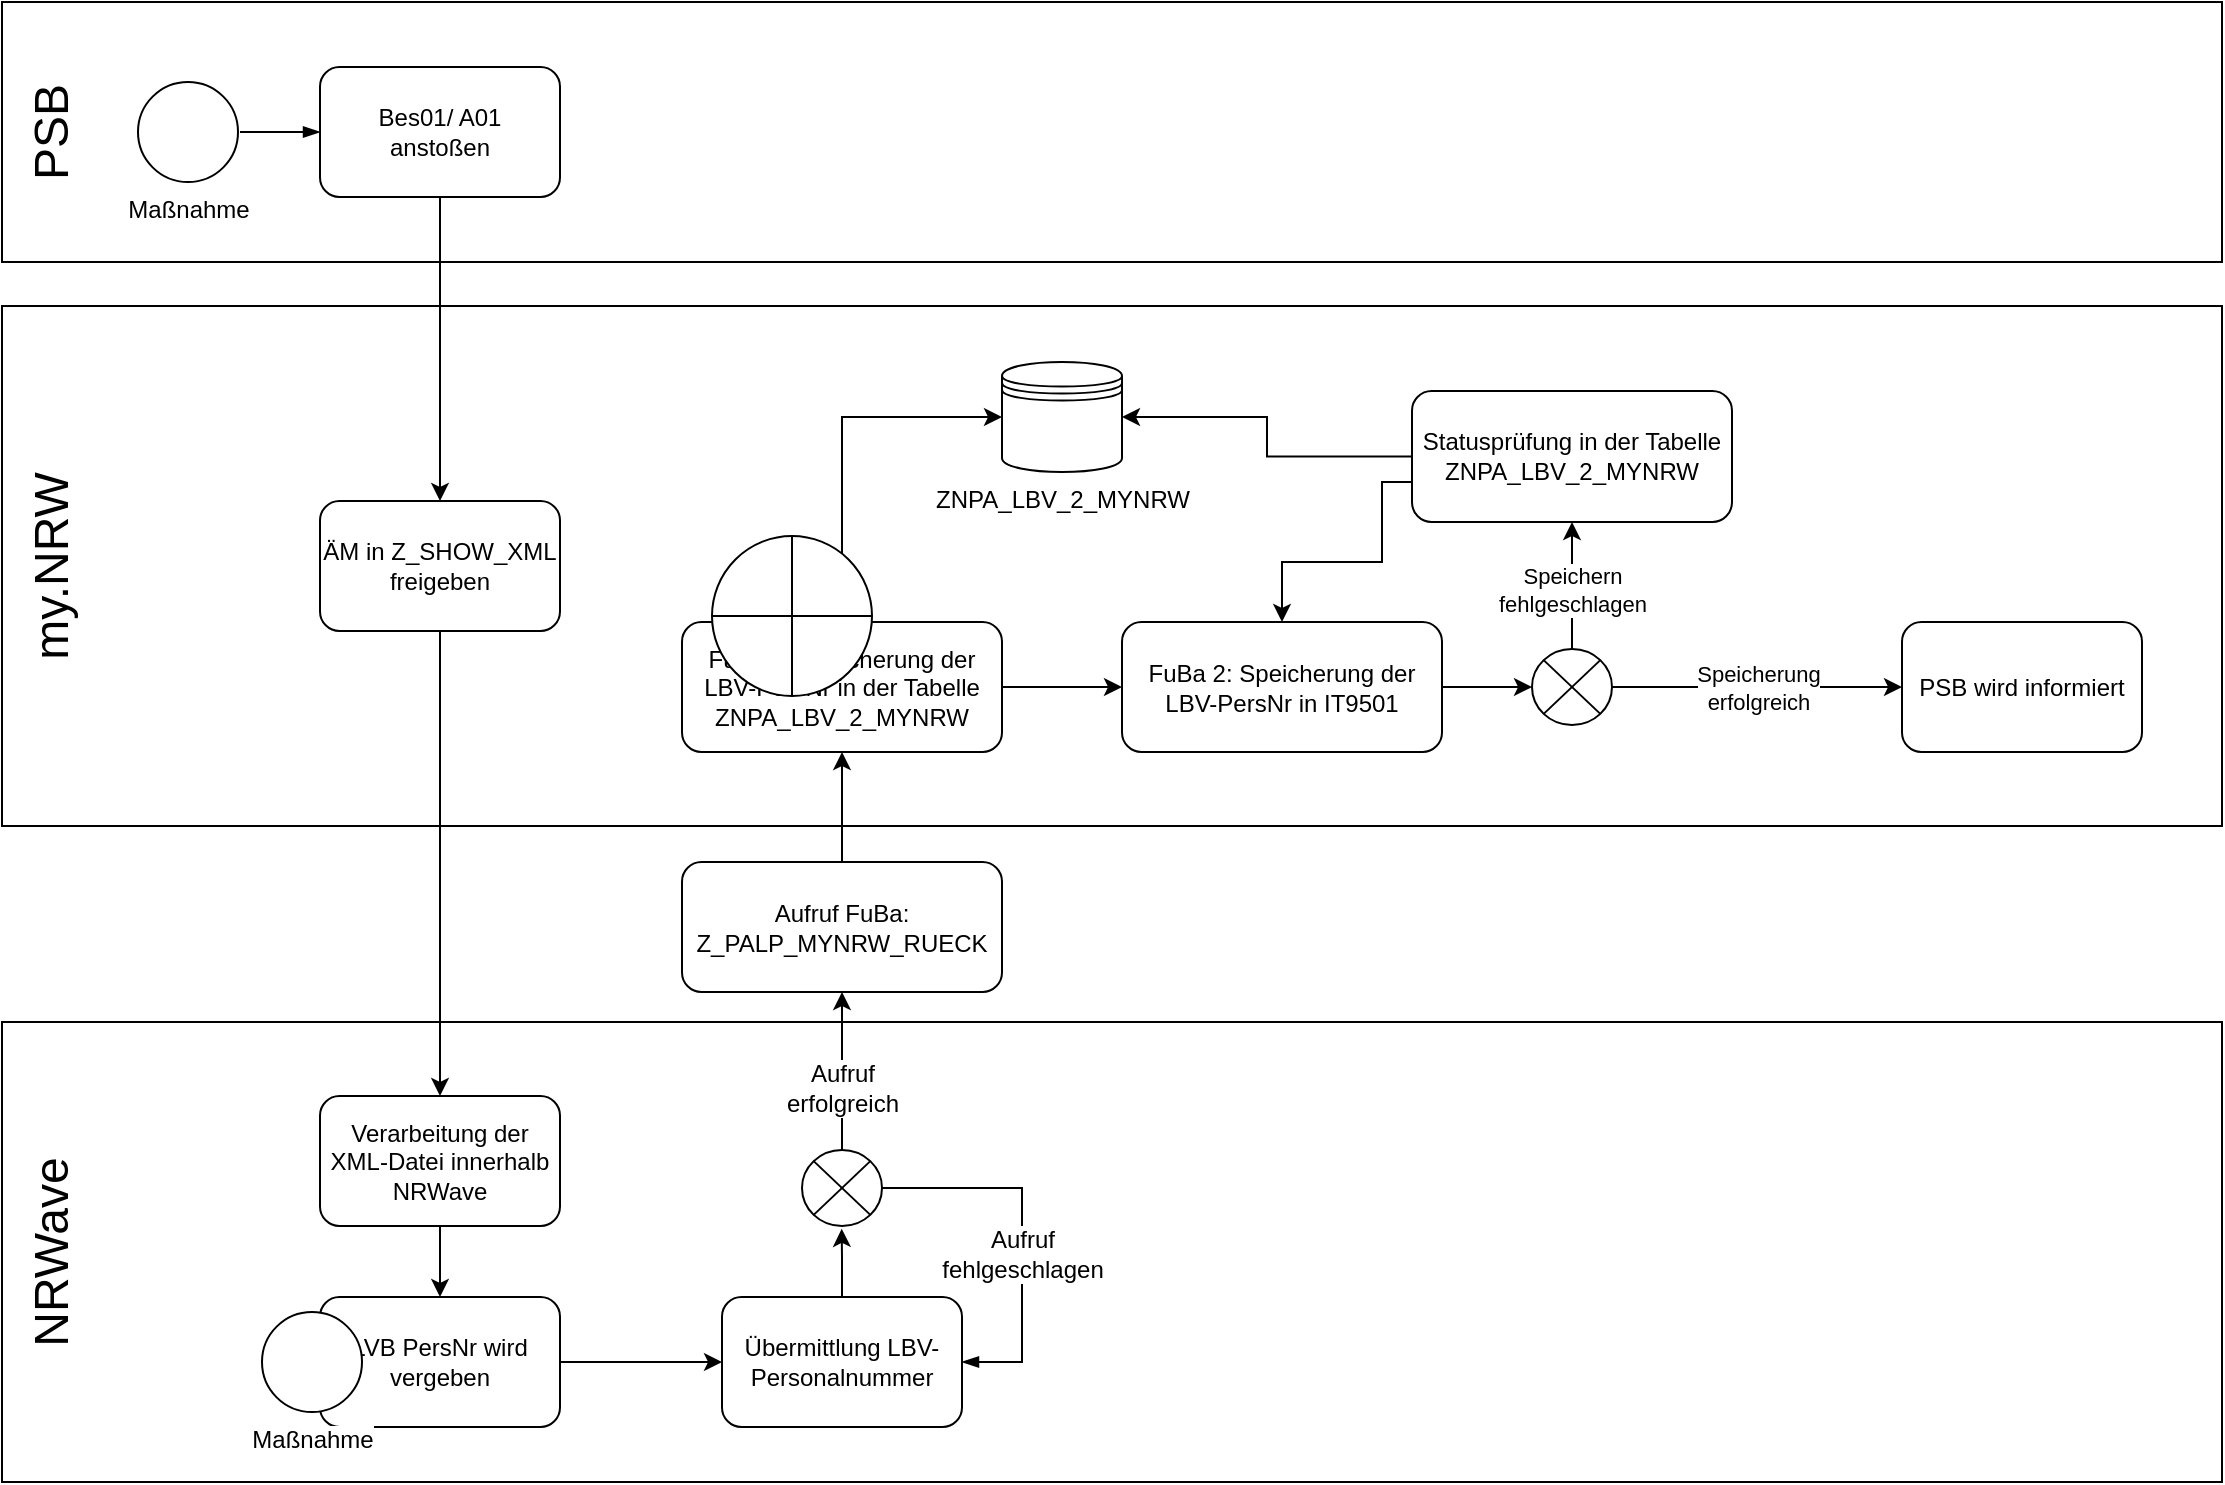 <mxfile version="24.4.4" type="github">
  <diagram name="Page-1" id="2a216829-ef6e-dabb-86c1-c78162f3ba2b">
    <mxGraphModel dx="1678" dy="-176" grid="1" gridSize="10" guides="1" tooltips="1" connect="1" arrows="1" fold="1" page="1" pageScale="1" pageWidth="850" pageHeight="1100" background="none" math="0" shadow="0">
      <root>
        <mxCell id="0" />
        <mxCell id="1" parent="0" />
        <mxCell id="rfxDV2EknZkREh7y6ZBy-1" value="" style="rounded=0;whiteSpace=wrap;html=1;" vertex="1" parent="1">
          <mxGeometry x="30" y="1272" width="1110" height="260" as="geometry" />
        </mxCell>
        <mxCell id="rfxDV2EknZkREh7y6ZBy-3" value="" style="rounded=0;whiteSpace=wrap;html=1;" vertex="1" parent="1">
          <mxGeometry x="30" y="1630" width="1110" height="230" as="geometry" />
        </mxCell>
        <mxCell id="rfxDV2EknZkREh7y6ZBy-2" value="&lt;font style=&quot;font-size: 24px;&quot;&gt;NRWave&lt;/font&gt;" style="text;html=1;align=center;verticalAlign=middle;whiteSpace=wrap;rounded=0;rotation=-90;" vertex="1" parent="1">
          <mxGeometry x="-30" y="1730" width="170" height="30" as="geometry" />
        </mxCell>
        <mxCell id="rfxDV2EknZkREh7y6ZBy-5" value="&lt;font style=&quot;font-size: 24px;&quot;&gt;my.NRW&lt;/font&gt;" style="text;html=1;align=center;verticalAlign=middle;whiteSpace=wrap;rounded=0;rotation=-90;" vertex="1" parent="1">
          <mxGeometry x="-30" y="1387" width="170" height="30" as="geometry" />
        </mxCell>
        <mxCell id="rfxDV2EknZkREh7y6ZBy-6" value="" style="rounded=0;whiteSpace=wrap;html=1;" vertex="1" parent="1">
          <mxGeometry x="30" y="1120" width="1110" height="130" as="geometry" />
        </mxCell>
        <mxCell id="rfxDV2EknZkREh7y6ZBy-7" value="&lt;font style=&quot;font-size: 24px;&quot;&gt;PSB&lt;/font&gt;" style="text;html=1;align=center;verticalAlign=middle;whiteSpace=wrap;rounded=0;rotation=-90;" vertex="1" parent="1">
          <mxGeometry y="1170" width="110" height="30" as="geometry" />
        </mxCell>
        <mxCell id="rfxDV2EknZkREh7y6ZBy-8" value="Maßnahme" style="shape=mxgraph.bpmn.shape;html=1;verticalLabelPosition=bottom;labelBackgroundColor=#ffffff;verticalAlign=top;perimeter=ellipsePerimeter;outline=standard;symbol=general;" vertex="1" parent="1">
          <mxGeometry x="98" y="1160" width="50" height="50" as="geometry" />
        </mxCell>
        <mxCell id="rfxDV2EknZkREh7y6ZBy-13" style="edgeStyle=orthogonalEdgeStyle;rounded=0;orthogonalLoop=1;jettySize=auto;html=1;" edge="1" parent="1" source="rfxDV2EknZkREh7y6ZBy-10" target="rfxDV2EknZkREh7y6ZBy-12">
          <mxGeometry relative="1" as="geometry" />
        </mxCell>
        <mxCell id="rfxDV2EknZkREh7y6ZBy-10" value="Bes01/ A01&lt;div&gt;anstoßen&lt;/div&gt;" style="shape=ext;rounded=1;html=1;whiteSpace=wrap;" vertex="1" parent="1">
          <mxGeometry x="189" y="1152.5" width="120" height="65" as="geometry" />
        </mxCell>
        <mxCell id="rfxDV2EknZkREh7y6ZBy-11" value="" style="edgeStyle=elbowEdgeStyle;fontSize=12;html=1;endArrow=blockThin;endFill=1;rounded=0;" edge="1" parent="1">
          <mxGeometry width="160" relative="1" as="geometry">
            <mxPoint x="149" y="1185" as="sourcePoint" />
            <mxPoint x="189" y="1185" as="targetPoint" />
          </mxGeometry>
        </mxCell>
        <mxCell id="rfxDV2EknZkREh7y6ZBy-12" value="ÄM in Z_SHOW_XML freigeben" style="shape=ext;rounded=1;html=1;whiteSpace=wrap;" vertex="1" parent="1">
          <mxGeometry x="189" y="1369.5" width="120" height="65" as="geometry" />
        </mxCell>
        <mxCell id="rfxDV2EknZkREh7y6ZBy-61" style="edgeStyle=orthogonalEdgeStyle;rounded=0;orthogonalLoop=1;jettySize=auto;html=1;" edge="1" parent="1" source="rfxDV2EknZkREh7y6ZBy-14" target="rfxDV2EknZkREh7y6ZBy-60">
          <mxGeometry relative="1" as="geometry" />
        </mxCell>
        <mxCell id="rfxDV2EknZkREh7y6ZBy-14" value="Verarbeitung der XML-Datei innerhalb NRWave" style="shape=ext;rounded=1;html=1;whiteSpace=wrap;" vertex="1" parent="1">
          <mxGeometry x="189" y="1667" width="120" height="65" as="geometry" />
        </mxCell>
        <mxCell id="rfxDV2EknZkREh7y6ZBy-19" value="" style="edgeStyle=orthogonalEdgeStyle;rounded=0;orthogonalLoop=1;jettySize=auto;html=1;entryX=0.5;entryY=0;entryDx=0;entryDy=0;" edge="1" parent="1" source="rfxDV2EknZkREh7y6ZBy-12" target="rfxDV2EknZkREh7y6ZBy-14">
          <mxGeometry relative="1" as="geometry">
            <mxPoint x="249" y="1435" as="sourcePoint" />
            <mxPoint x="249" y="1570.0" as="targetPoint" />
          </mxGeometry>
        </mxCell>
        <mxCell id="rfxDV2EknZkREh7y6ZBy-28" style="edgeStyle=orthogonalEdgeStyle;rounded=0;orthogonalLoop=1;jettySize=auto;html=1;entryX=0.496;entryY=1.037;entryDx=0;entryDy=0;entryPerimeter=0;" edge="1" parent="1" source="rfxDV2EknZkREh7y6ZBy-23" target="rfxDV2EknZkREh7y6ZBy-70">
          <mxGeometry relative="1" as="geometry">
            <mxPoint x="450" y="1738" as="targetPoint" />
          </mxGeometry>
        </mxCell>
        <mxCell id="rfxDV2EknZkREh7y6ZBy-23" value="Übermittlung LBV-Personalnummer" style="shape=ext;rounded=1;html=1;whiteSpace=wrap;" vertex="1" parent="1">
          <mxGeometry x="390" y="1767.5" width="120" height="65" as="geometry" />
        </mxCell>
        <mxCell id="rfxDV2EknZkREh7y6ZBy-34" style="edgeStyle=orthogonalEdgeStyle;rounded=0;orthogonalLoop=1;jettySize=auto;html=1;entryX=0.5;entryY=1;entryDx=0;entryDy=0;exitX=0.5;exitY=0;exitDx=0;exitDy=0;exitPerimeter=0;" edge="1" parent="1" source="rfxDV2EknZkREh7y6ZBy-70" target="rfxDV2EknZkREh7y6ZBy-33">
          <mxGeometry relative="1" as="geometry">
            <mxPoint x="450" y="1688" as="sourcePoint" />
          </mxGeometry>
        </mxCell>
        <mxCell id="rfxDV2EknZkREh7y6ZBy-37" value="&lt;font style=&quot;font-size: 12px;&quot;&gt;Aufruf&lt;/font&gt;&lt;div style=&quot;font-size: 12px;&quot;&gt;&lt;font style=&quot;font-size: 12px;&quot;&gt;erfolgreich&lt;/font&gt;&lt;/div&gt;" style="edgeLabel;html=1;align=center;verticalAlign=middle;resizable=0;points=[];" vertex="1" connectable="0" parent="rfxDV2EknZkREh7y6ZBy-34">
          <mxGeometry x="0.094" y="-2" relative="1" as="geometry">
            <mxPoint x="-2" y="12" as="offset" />
          </mxGeometry>
        </mxCell>
        <mxCell id="rfxDV2EknZkREh7y6ZBy-31" value="Aufruf&lt;div&gt;fehlgeschlagen&lt;/div&gt;" style="edgeStyle=elbowEdgeStyle;fontSize=12;html=1;endArrow=blockThin;endFill=1;rounded=0;entryX=1;entryY=0.5;entryDx=0;entryDy=0;exitX=1;exitY=0.5;exitDx=0;exitDy=0;exitPerimeter=0;" edge="1" parent="1" source="rfxDV2EknZkREh7y6ZBy-70" target="rfxDV2EknZkREh7y6ZBy-23">
          <mxGeometry x="0.104" width="160" relative="1" as="geometry">
            <mxPoint x="474" y="1713" as="sourcePoint" />
            <mxPoint x="634" y="1713" as="targetPoint" />
            <Array as="points">
              <mxPoint x="540" y="1758" />
            </Array>
            <mxPoint as="offset" />
          </mxGeometry>
        </mxCell>
        <mxCell id="rfxDV2EknZkREh7y6ZBy-42" style="edgeStyle=orthogonalEdgeStyle;rounded=0;orthogonalLoop=1;jettySize=auto;html=1;entryX=0.5;entryY=1;entryDx=0;entryDy=0;" edge="1" parent="1" source="rfxDV2EknZkREh7y6ZBy-33" target="rfxDV2EknZkREh7y6ZBy-38">
          <mxGeometry relative="1" as="geometry" />
        </mxCell>
        <mxCell id="rfxDV2EknZkREh7y6ZBy-33" value="Aufruf FuBa: Z_PALP_MYNRW_RUECK" style="shape=ext;rounded=1;html=1;whiteSpace=wrap;" vertex="1" parent="1">
          <mxGeometry x="370" y="1550" width="160" height="65" as="geometry" />
        </mxCell>
        <mxCell id="rfxDV2EknZkREh7y6ZBy-43" style="edgeStyle=orthogonalEdgeStyle;rounded=0;orthogonalLoop=1;jettySize=auto;html=1;" edge="1" parent="1" source="rfxDV2EknZkREh7y6ZBy-38" target="rfxDV2EknZkREh7y6ZBy-39">
          <mxGeometry relative="1" as="geometry" />
        </mxCell>
        <mxCell id="rfxDV2EknZkREh7y6ZBy-38" value="FuBa 1: Speicherung der LBV-PersNr in der Tabelle ZNPA_LBV_2_MYNRW" style="shape=ext;rounded=1;html=1;whiteSpace=wrap;" vertex="1" parent="1">
          <mxGeometry x="370" y="1430" width="160" height="65" as="geometry" />
        </mxCell>
        <mxCell id="rfxDV2EknZkREh7y6ZBy-50" style="edgeStyle=orthogonalEdgeStyle;rounded=0;orthogonalLoop=1;jettySize=auto;html=1;entryX=0;entryY=0.5;entryDx=0;entryDy=0;entryPerimeter=0;" edge="1" parent="1" source="rfxDV2EknZkREh7y6ZBy-39" target="rfxDV2EknZkREh7y6ZBy-73">
          <mxGeometry relative="1" as="geometry">
            <mxPoint x="790" y="1462.5" as="targetPoint" />
          </mxGeometry>
        </mxCell>
        <mxCell id="rfxDV2EknZkREh7y6ZBy-39" value="FuBa 2: Speicherung der LBV-PersNr in IT9501" style="shape=ext;rounded=1;html=1;whiteSpace=wrap;" vertex="1" parent="1">
          <mxGeometry x="590" y="1430" width="160" height="65" as="geometry" />
        </mxCell>
        <mxCell id="rfxDV2EknZkREh7y6ZBy-41" value="ZNPA_LBV_2_MYNRW" style="shape=datastore;html=1;labelPosition=center;verticalLabelPosition=bottom;align=center;verticalAlign=top;" vertex="1" parent="1">
          <mxGeometry x="530" y="1300" width="60" height="55" as="geometry" />
        </mxCell>
        <mxCell id="rfxDV2EknZkREh7y6ZBy-46" style="edgeStyle=orthogonalEdgeStyle;rounded=0;orthogonalLoop=1;jettySize=auto;html=1;entryX=0;entryY=0.5;entryDx=0;entryDy=0;" edge="1" parent="1" source="rfxDV2EknZkREh7y6ZBy-38" target="rfxDV2EknZkREh7y6ZBy-41">
          <mxGeometry relative="1" as="geometry">
            <mxPoint x="450" y="1380" as="targetPoint" />
            <Array as="points">
              <mxPoint x="450" y="1328" />
            </Array>
          </mxGeometry>
        </mxCell>
        <mxCell id="rfxDV2EknZkREh7y6ZBy-52" style="edgeStyle=orthogonalEdgeStyle;rounded=0;orthogonalLoop=1;jettySize=auto;html=1;entryX=0.5;entryY=1;entryDx=0;entryDy=0;exitX=0.5;exitY=0;exitDx=0;exitDy=0;exitPerimeter=0;" edge="1" parent="1" source="rfxDV2EknZkREh7y6ZBy-73" target="rfxDV2EknZkREh7y6ZBy-51">
          <mxGeometry relative="1" as="geometry">
            <mxPoint x="815" y="1437.5" as="sourcePoint" />
          </mxGeometry>
        </mxCell>
        <mxCell id="rfxDV2EknZkREh7y6ZBy-53" value="Speichern&lt;div&gt;fehlgeschlagen&lt;/div&gt;" style="edgeLabel;html=1;align=center;verticalAlign=middle;resizable=0;points=[];" vertex="1" connectable="0" parent="rfxDV2EknZkREh7y6ZBy-52">
          <mxGeometry x="-0.078" relative="1" as="geometry">
            <mxPoint as="offset" />
          </mxGeometry>
        </mxCell>
        <mxCell id="rfxDV2EknZkREh7y6ZBy-65" value="Speicherung&lt;div&gt;erfolgreich&lt;/div&gt;" style="edgeStyle=orthogonalEdgeStyle;rounded=0;orthogonalLoop=1;jettySize=auto;html=1;entryX=0;entryY=0.5;entryDx=0;entryDy=0;exitX=1;exitY=0.5;exitDx=0;exitDy=0;exitPerimeter=0;" edge="1" parent="1" source="rfxDV2EknZkREh7y6ZBy-73" target="rfxDV2EknZkREh7y6ZBy-64">
          <mxGeometry relative="1" as="geometry">
            <mxPoint x="840" y="1462.5" as="sourcePoint" />
          </mxGeometry>
        </mxCell>
        <mxCell id="rfxDV2EknZkREh7y6ZBy-54" style="edgeStyle=orthogonalEdgeStyle;rounded=0;orthogonalLoop=1;jettySize=auto;html=1;entryX=0.5;entryY=0;entryDx=0;entryDy=0;" edge="1" parent="1" target="rfxDV2EknZkREh7y6ZBy-39">
          <mxGeometry relative="1" as="geometry">
            <mxPoint x="735" y="1350" as="sourcePoint" />
            <mxPoint x="590" y="1400" as="targetPoint" />
            <Array as="points">
              <mxPoint x="735" y="1360" />
              <mxPoint x="720" y="1360" />
              <mxPoint x="720" y="1400" />
              <mxPoint x="670" y="1400" />
            </Array>
          </mxGeometry>
        </mxCell>
        <mxCell id="rfxDV2EknZkREh7y6ZBy-57" style="edgeStyle=orthogonalEdgeStyle;rounded=0;orthogonalLoop=1;jettySize=auto;html=1;exitX=0;exitY=0.5;exitDx=0;exitDy=0;entryX=1;entryY=0.5;entryDx=0;entryDy=0;" edge="1" parent="1" source="rfxDV2EknZkREh7y6ZBy-51" target="rfxDV2EknZkREh7y6ZBy-41">
          <mxGeometry relative="1" as="geometry">
            <mxPoint x="677" y="1327.5" as="targetPoint" />
          </mxGeometry>
        </mxCell>
        <mxCell id="rfxDV2EknZkREh7y6ZBy-51" value="Statusprüfung in der Tabelle ZNPA_LBV_2_MYNRW" style="shape=ext;rounded=1;html=1;whiteSpace=wrap;" vertex="1" parent="1">
          <mxGeometry x="735" y="1314.5" width="160" height="65.5" as="geometry" />
        </mxCell>
        <mxCell id="rfxDV2EknZkREh7y6ZBy-62" style="edgeStyle=orthogonalEdgeStyle;rounded=0;orthogonalLoop=1;jettySize=auto;html=1;entryX=0;entryY=0.5;entryDx=0;entryDy=0;" edge="1" parent="1" source="rfxDV2EknZkREh7y6ZBy-60" target="rfxDV2EknZkREh7y6ZBy-23">
          <mxGeometry relative="1" as="geometry" />
        </mxCell>
        <mxCell id="rfxDV2EknZkREh7y6ZBy-60" value="LVB PersNr wird vergeben" style="shape=ext;rounded=1;html=1;whiteSpace=wrap;" vertex="1" parent="1">
          <mxGeometry x="189" y="1767.5" width="120" height="65" as="geometry" />
        </mxCell>
        <mxCell id="rfxDV2EknZkREh7y6ZBy-64" value="PSB wird informiert" style="shape=ext;rounded=1;html=1;whiteSpace=wrap;" vertex="1" parent="1">
          <mxGeometry x="980" y="1430" width="120" height="65" as="geometry" />
        </mxCell>
        <mxCell id="rfxDV2EknZkREh7y6ZBy-67" value="Maßnahme" style="shape=mxgraph.bpmn.shape;html=1;verticalLabelPosition=bottom;labelBackgroundColor=#ffffff;verticalAlign=top;perimeter=ellipsePerimeter;outline=standard;symbol=general;" vertex="1" parent="1">
          <mxGeometry x="160" y="1775" width="50" height="50" as="geometry" />
        </mxCell>
        <mxCell id="rfxDV2EknZkREh7y6ZBy-70" value="" style="verticalLabelPosition=bottom;verticalAlign=top;html=1;shape=mxgraph.flowchart.or;" vertex="1" parent="1">
          <mxGeometry x="430" y="1694" width="40" height="38" as="geometry" />
        </mxCell>
        <mxCell id="rfxDV2EknZkREh7y6ZBy-71" value="" style="shape=orEllipse;perimeter=ellipsePerimeter;whiteSpace=wrap;html=1;backgroundOutline=1;" vertex="1" parent="1">
          <mxGeometry x="385" y="1387" width="80" height="80" as="geometry" />
        </mxCell>
        <mxCell id="rfxDV2EknZkREh7y6ZBy-73" value="" style="verticalLabelPosition=bottom;verticalAlign=top;html=1;shape=mxgraph.flowchart.or;" vertex="1" parent="1">
          <mxGeometry x="795" y="1443.5" width="40" height="38" as="geometry" />
        </mxCell>
      </root>
    </mxGraphModel>
  </diagram>
</mxfile>
